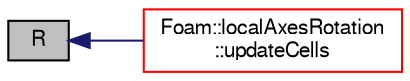 digraph "R"
{
  bgcolor="transparent";
  edge [fontname="FreeSans",fontsize="10",labelfontname="FreeSans",labelfontsize="10"];
  node [fontname="FreeSans",fontsize="10",shape=record];
  rankdir="LR";
  Node632 [label="R",height=0.2,width=0.4,color="black", fillcolor="grey75", style="filled", fontcolor="black"];
  Node632 -> Node633 [dir="back",color="midnightblue",fontsize="10",style="solid",fontname="FreeSans"];
  Node633 [label="Foam::localAxesRotation\l::updateCells",height=0.2,width=0.4,color="red",URL="$a25002.html#adf585f3d2f8c4e234c036801b6b41611",tooltip="Update the rotation for a list of cells. "];
}
